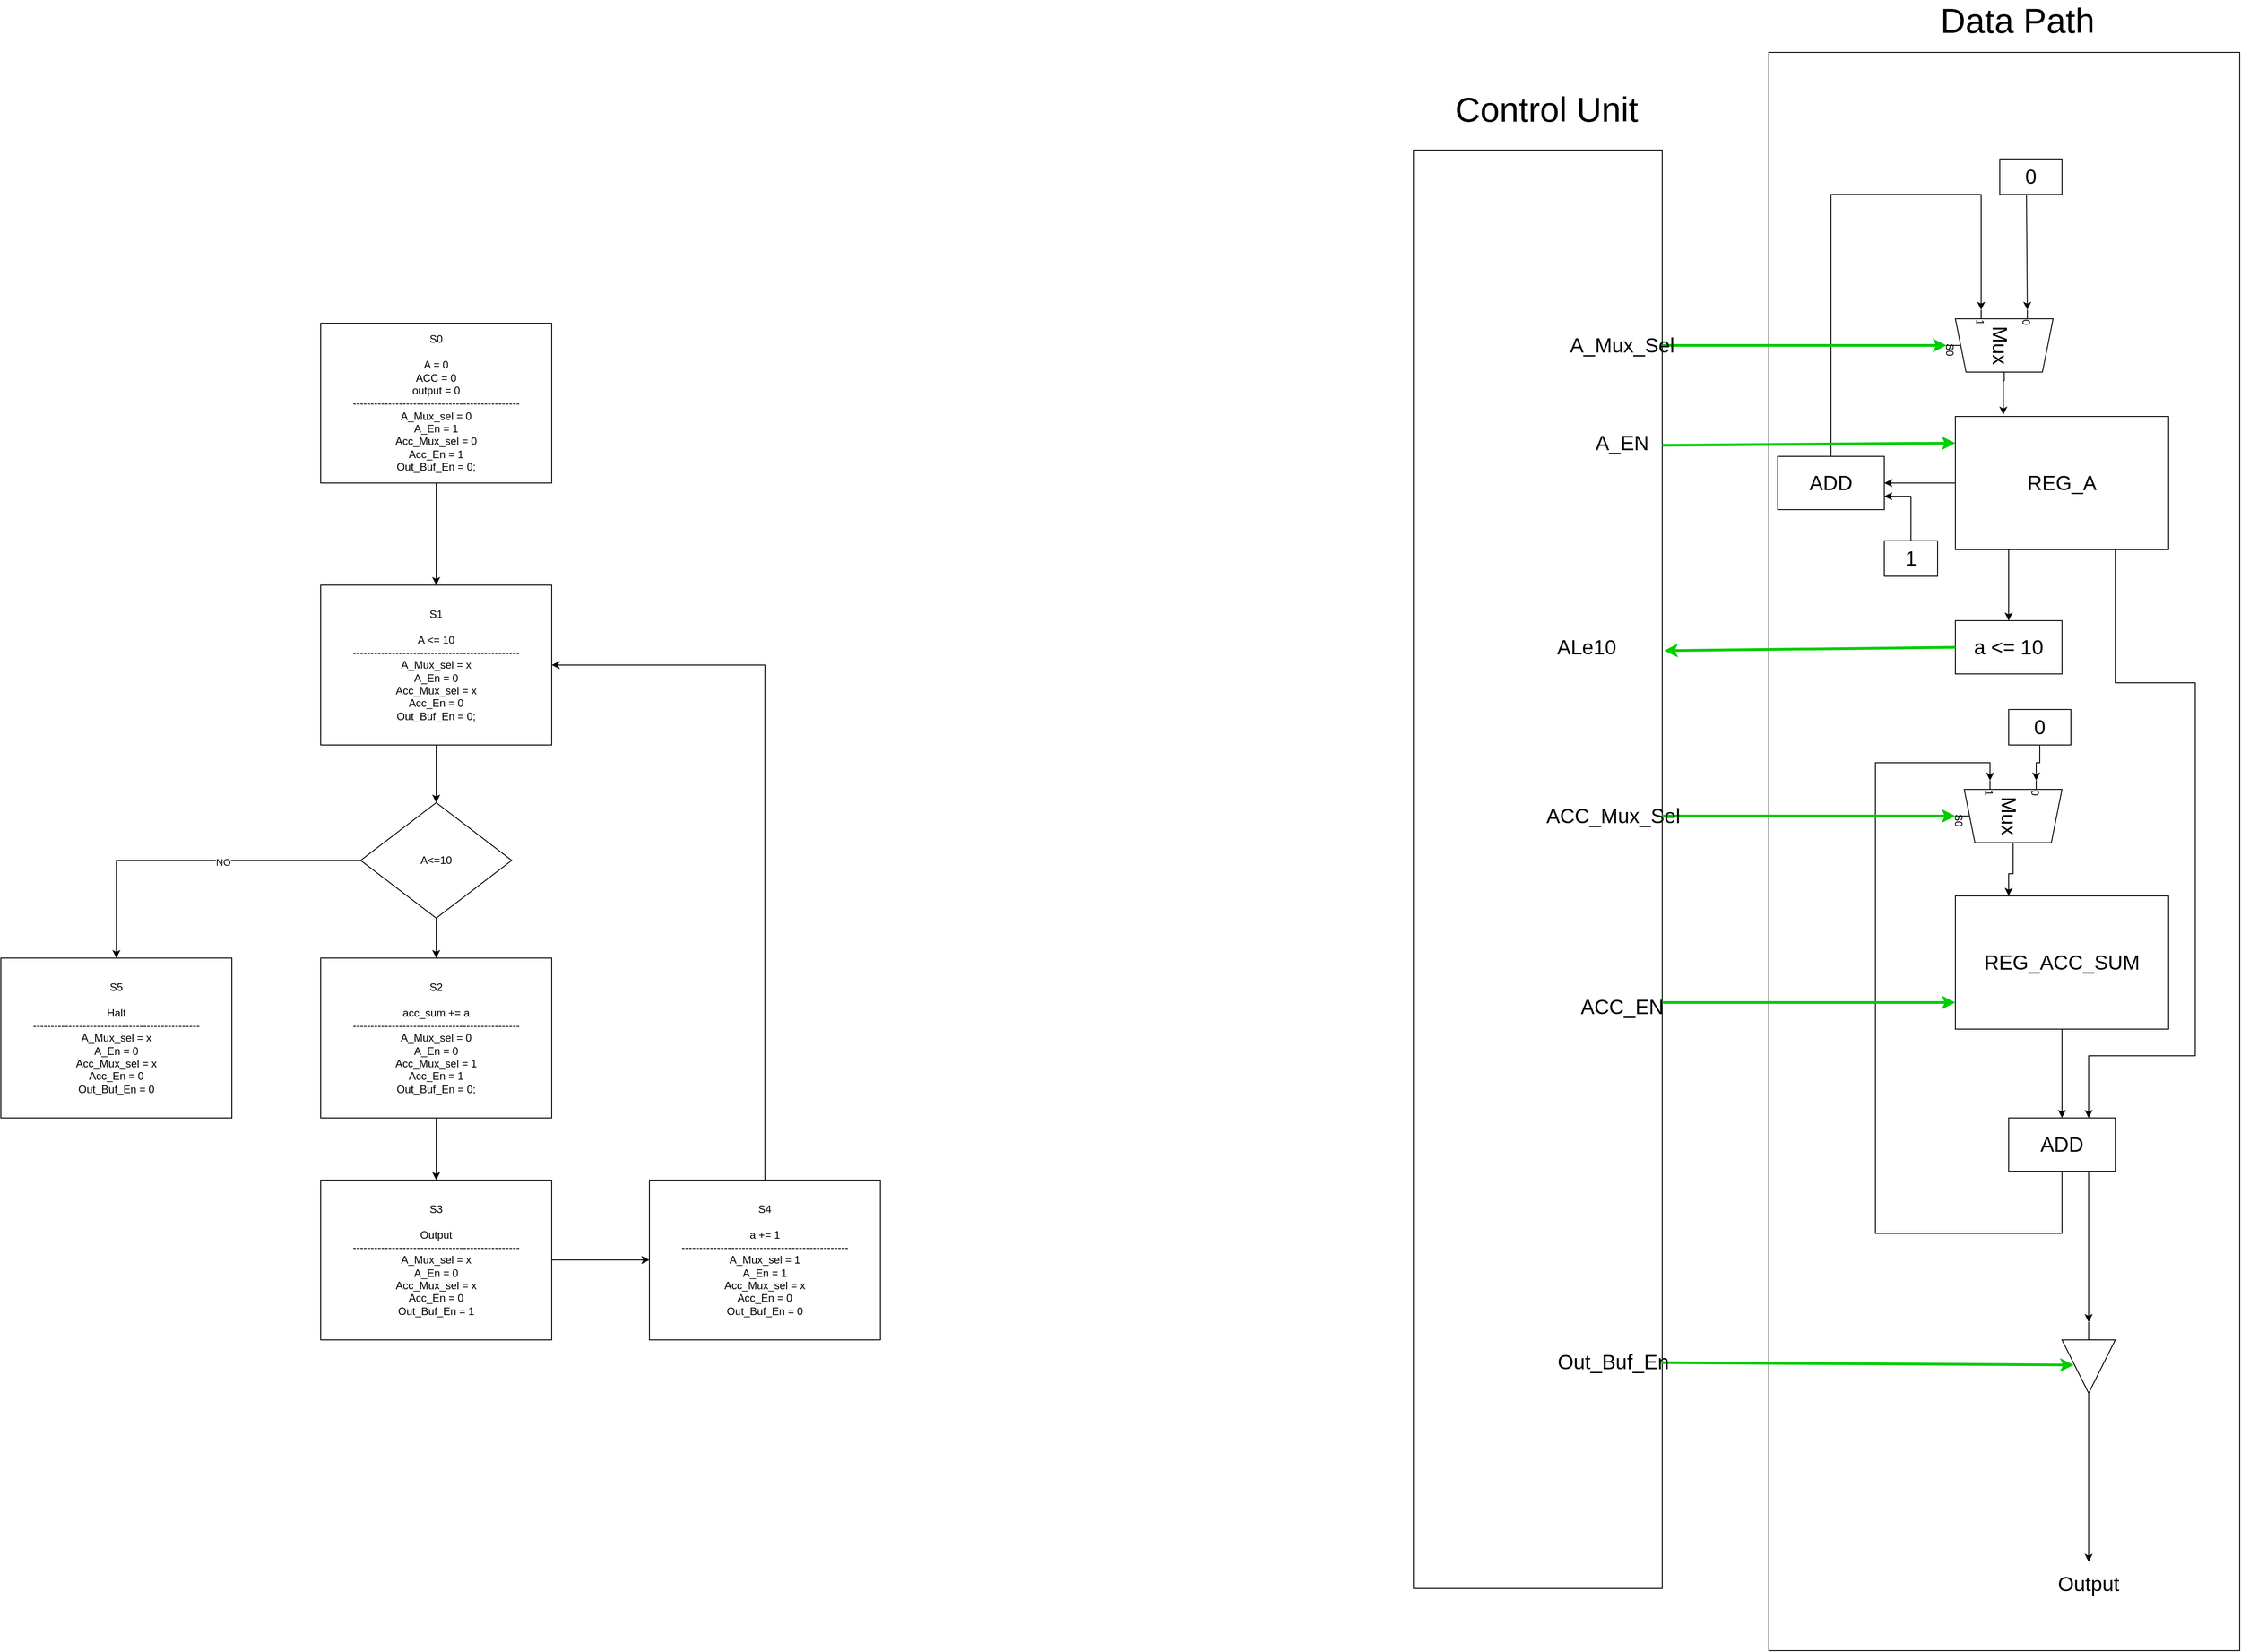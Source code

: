 <mxfile version="27.0.9">
  <diagram name="페이지-1" id="O0-rULYapt9vp_qrFiVh">
    <mxGraphModel dx="5659" dy="3017" grid="1" gridSize="10" guides="1" tooltips="1" connect="1" arrows="1" fold="1" page="1" pageScale="1" pageWidth="827" pageHeight="1169" math="0" shadow="0">
      <root>
        <mxCell id="0" />
        <mxCell id="1" parent="0" />
        <mxCell id="go3CJhWsUJ19LMjRWC7b-69" value="" style="rounded=0;whiteSpace=wrap;html=1;" vertex="1" parent="1">
          <mxGeometry x="-90" y="-340" width="530" height="1800" as="geometry" />
        </mxCell>
        <mxCell id="go3CJhWsUJ19LMjRWC7b-19" style="edgeStyle=orthogonalEdgeStyle;rounded=0;orthogonalLoop=1;jettySize=auto;html=1;exitX=0.5;exitY=1;exitDx=0;exitDy=0;entryX=0.5;entryY=0;entryDx=0;entryDy=0;fontSize=23;" edge="1" parent="1" source="go3CJhWsUJ19LMjRWC7b-1" target="go3CJhWsUJ19LMjRWC7b-18">
          <mxGeometry relative="1" as="geometry" />
        </mxCell>
        <mxCell id="go3CJhWsUJ19LMjRWC7b-1" value="REG_ACC_SUM" style="rounded=0;whiteSpace=wrap;html=1;fontSize=23;" vertex="1" parent="1">
          <mxGeometry x="120" y="610" width="240" height="150" as="geometry" />
        </mxCell>
        <mxCell id="go3CJhWsUJ19LMjRWC7b-21" style="edgeStyle=orthogonalEdgeStyle;rounded=0;orthogonalLoop=1;jettySize=auto;html=1;exitX=0.75;exitY=1;exitDx=0;exitDy=0;entryX=0.75;entryY=0;entryDx=0;entryDy=0;fontSize=23;" edge="1" parent="1" source="go3CJhWsUJ19LMjRWC7b-5" target="go3CJhWsUJ19LMjRWC7b-18">
          <mxGeometry relative="1" as="geometry">
            <Array as="points">
              <mxPoint x="300" y="370" />
              <mxPoint x="390" y="370" />
              <mxPoint x="390" y="790" />
              <mxPoint x="270" y="790" />
            </Array>
          </mxGeometry>
        </mxCell>
        <mxCell id="go3CJhWsUJ19LMjRWC7b-22" style="edgeStyle=orthogonalEdgeStyle;rounded=0;orthogonalLoop=1;jettySize=auto;html=1;exitX=0.25;exitY=1;exitDx=0;exitDy=0;entryX=0.5;entryY=0;entryDx=0;entryDy=0;fontSize=23;" edge="1" parent="1" source="go3CJhWsUJ19LMjRWC7b-5" target="go3CJhWsUJ19LMjRWC7b-11">
          <mxGeometry relative="1" as="geometry" />
        </mxCell>
        <mxCell id="go3CJhWsUJ19LMjRWC7b-24" style="edgeStyle=orthogonalEdgeStyle;rounded=0;orthogonalLoop=1;jettySize=auto;html=1;exitX=0;exitY=0.5;exitDx=0;exitDy=0;entryX=1;entryY=0.5;entryDx=0;entryDy=0;fontSize=23;" edge="1" parent="1" source="go3CJhWsUJ19LMjRWC7b-5" target="go3CJhWsUJ19LMjRWC7b-23">
          <mxGeometry relative="1" as="geometry" />
        </mxCell>
        <mxCell id="go3CJhWsUJ19LMjRWC7b-5" value="REG_A" style="rounded=0;whiteSpace=wrap;html=1;fontSize=23;" vertex="1" parent="1">
          <mxGeometry x="120" y="70" width="240" height="150" as="geometry" />
        </mxCell>
        <mxCell id="go3CJhWsUJ19LMjRWC7b-7" value="Mux" style="shadow=0;dashed=0;align=center;html=1;strokeWidth=1;shape=mxgraph.electrical.abstract.mux2;whiteSpace=wrap;rotation=90;flipH=0;flipV=0;fontSize=23;" vertex="1" parent="1">
          <mxGeometry x="130" y="-70" width="80" height="120" as="geometry" />
        </mxCell>
        <mxCell id="go3CJhWsUJ19LMjRWC7b-8" style="edgeStyle=orthogonalEdgeStyle;rounded=0;orthogonalLoop=1;jettySize=auto;html=1;exitX=1;exitY=0.5;exitDx=0;exitDy=-5;exitPerimeter=0;entryX=0.225;entryY=-0.013;entryDx=0;entryDy=0;entryPerimeter=0;fontSize=23;" edge="1" parent="1" source="go3CJhWsUJ19LMjRWC7b-7" target="go3CJhWsUJ19LMjRWC7b-5">
          <mxGeometry relative="1" as="geometry" />
        </mxCell>
        <mxCell id="go3CJhWsUJ19LMjRWC7b-10" style="edgeStyle=orthogonalEdgeStyle;rounded=0;orthogonalLoop=1;jettySize=auto;html=1;exitX=0.5;exitY=1;exitDx=0;exitDy=0;entryX=0;entryY=0.217;entryDx=0;entryDy=3;entryPerimeter=0;fontSize=23;" edge="1" parent="1" target="go3CJhWsUJ19LMjRWC7b-7">
          <mxGeometry relative="1" as="geometry">
            <mxPoint x="200" y="-180" as="sourcePoint" />
          </mxGeometry>
        </mxCell>
        <mxCell id="go3CJhWsUJ19LMjRWC7b-11" value="a &amp;lt;= 10" style="rounded=0;whiteSpace=wrap;html=1;fontSize=23;" vertex="1" parent="1">
          <mxGeometry x="120" y="300" width="120" height="60" as="geometry" />
        </mxCell>
        <mxCell id="go3CJhWsUJ19LMjRWC7b-37" style="edgeStyle=orthogonalEdgeStyle;rounded=0;orthogonalLoop=1;jettySize=auto;html=1;exitX=0.75;exitY=1;exitDx=0;exitDy=0;entryX=0;entryY=0.5;entryDx=0;entryDy=0;fontSize=23;" edge="1" parent="1" source="go3CJhWsUJ19LMjRWC7b-18" target="go3CJhWsUJ19LMjRWC7b-36">
          <mxGeometry relative="1" as="geometry" />
        </mxCell>
        <mxCell id="go3CJhWsUJ19LMjRWC7b-18" value="ADD" style="rounded=0;whiteSpace=wrap;html=1;fontSize=23;" vertex="1" parent="1">
          <mxGeometry x="180" y="860" width="120" height="60" as="geometry" />
        </mxCell>
        <mxCell id="go3CJhWsUJ19LMjRWC7b-23" value="ADD" style="rounded=0;whiteSpace=wrap;html=1;fontSize=23;" vertex="1" parent="1">
          <mxGeometry x="-80" y="115" width="120" height="60" as="geometry" />
        </mxCell>
        <mxCell id="go3CJhWsUJ19LMjRWC7b-28" style="edgeStyle=orthogonalEdgeStyle;rounded=0;orthogonalLoop=1;jettySize=auto;html=1;entryX=1;entryY=0.75;entryDx=0;entryDy=0;fontSize=23;" edge="1" parent="1" source="go3CJhWsUJ19LMjRWC7b-27" target="go3CJhWsUJ19LMjRWC7b-23">
          <mxGeometry relative="1" as="geometry" />
        </mxCell>
        <mxCell id="go3CJhWsUJ19LMjRWC7b-27" value="1" style="rounded=0;whiteSpace=wrap;html=1;fontSize=23;" vertex="1" parent="1">
          <mxGeometry x="40" y="210" width="60" height="40" as="geometry" />
        </mxCell>
        <mxCell id="go3CJhWsUJ19LMjRWC7b-29" style="edgeStyle=orthogonalEdgeStyle;rounded=0;orthogonalLoop=1;jettySize=auto;html=1;exitX=0.5;exitY=0;exitDx=0;exitDy=0;entryX=0;entryY=0.65;entryDx=0;entryDy=3;entryPerimeter=0;fontSize=23;" edge="1" parent="1" source="go3CJhWsUJ19LMjRWC7b-23" target="go3CJhWsUJ19LMjRWC7b-7">
          <mxGeometry relative="1" as="geometry">
            <Array as="points">
              <mxPoint x="-20" y="-180" />
              <mxPoint x="149" y="-180" />
            </Array>
          </mxGeometry>
        </mxCell>
        <mxCell id="go3CJhWsUJ19LMjRWC7b-31" style="edgeStyle=orthogonalEdgeStyle;rounded=0;orthogonalLoop=1;jettySize=auto;html=1;exitX=1;exitY=0.5;exitDx=0;exitDy=-5;exitPerimeter=0;entryX=0.25;entryY=0;entryDx=0;entryDy=0;fontSize=23;" edge="1" parent="1" source="go3CJhWsUJ19LMjRWC7b-30" target="go3CJhWsUJ19LMjRWC7b-1">
          <mxGeometry relative="1" as="geometry" />
        </mxCell>
        <mxCell id="go3CJhWsUJ19LMjRWC7b-30" value="Mux" style="shadow=0;dashed=0;align=center;html=1;strokeWidth=1;shape=mxgraph.electrical.abstract.mux2;whiteSpace=wrap;rotation=90;flipH=0;flipV=0;fontSize=23;" vertex="1" parent="1">
          <mxGeometry x="140" y="460" width="80" height="120" as="geometry" />
        </mxCell>
        <mxCell id="go3CJhWsUJ19LMjRWC7b-32" value="0" style="rounded=0;whiteSpace=wrap;html=1;fontSize=23;" vertex="1" parent="1">
          <mxGeometry x="170" y="-220" width="70" height="40" as="geometry" />
        </mxCell>
        <mxCell id="go3CJhWsUJ19LMjRWC7b-33" value="0" style="rounded=0;whiteSpace=wrap;html=1;fontSize=23;" vertex="1" parent="1">
          <mxGeometry x="180" y="400" width="70" height="40" as="geometry" />
        </mxCell>
        <mxCell id="go3CJhWsUJ19LMjRWC7b-34" style="edgeStyle=orthogonalEdgeStyle;rounded=0;orthogonalLoop=1;jettySize=auto;html=1;exitX=0.5;exitY=1;exitDx=0;exitDy=0;entryX=0;entryY=0.217;entryDx=0;entryDy=3;entryPerimeter=0;fontSize=23;" edge="1" parent="1" source="go3CJhWsUJ19LMjRWC7b-33" target="go3CJhWsUJ19LMjRWC7b-30">
          <mxGeometry relative="1" as="geometry" />
        </mxCell>
        <mxCell id="go3CJhWsUJ19LMjRWC7b-35" style="edgeStyle=orthogonalEdgeStyle;rounded=0;orthogonalLoop=1;jettySize=auto;html=1;exitX=0.5;exitY=1;exitDx=0;exitDy=0;entryX=0;entryY=0.65;entryDx=0;entryDy=3;entryPerimeter=0;fontSize=23;" edge="1" parent="1" source="go3CJhWsUJ19LMjRWC7b-18" target="go3CJhWsUJ19LMjRWC7b-30">
          <mxGeometry relative="1" as="geometry">
            <Array as="points">
              <mxPoint x="240" y="990" />
              <mxPoint x="30" y="990" />
              <mxPoint x="30" y="460" />
              <mxPoint x="159" y="460" />
            </Array>
          </mxGeometry>
        </mxCell>
        <mxCell id="go3CJhWsUJ19LMjRWC7b-38" style="edgeStyle=orthogonalEdgeStyle;rounded=0;orthogonalLoop=1;jettySize=auto;html=1;exitX=1;exitY=0.5;exitDx=0;exitDy=0;fontSize=23;" edge="1" parent="1" source="go3CJhWsUJ19LMjRWC7b-36">
          <mxGeometry relative="1" as="geometry">
            <mxPoint x="270" y="1360" as="targetPoint" />
          </mxGeometry>
        </mxCell>
        <mxCell id="go3CJhWsUJ19LMjRWC7b-36" value="" style="verticalLabelPosition=bottom;shadow=0;dashed=0;align=center;html=1;verticalAlign=top;shape=mxgraph.electrical.logic_gates.buffer2;rotation=90;fontSize=23;" vertex="1" parent="1">
          <mxGeometry x="220" y="1110" width="100" height="60" as="geometry" />
        </mxCell>
        <mxCell id="go3CJhWsUJ19LMjRWC7b-39" value="Output" style="text;html=1;align=center;verticalAlign=middle;whiteSpace=wrap;rounded=0;fontSize=23;" vertex="1" parent="1">
          <mxGeometry x="240" y="1370" width="60" height="30" as="geometry" />
        </mxCell>
        <mxCell id="go3CJhWsUJ19LMjRWC7b-40" value="" style="rounded=0;whiteSpace=wrap;html=1;fontSize=23;" vertex="1" parent="1">
          <mxGeometry x="-490" y="-230" width="280" height="1620" as="geometry" />
        </mxCell>
        <mxCell id="go3CJhWsUJ19LMjRWC7b-41" value="" style="endArrow=classic;html=1;rounded=0;entryX=0.375;entryY=1;entryDx=10;entryDy=0;entryPerimeter=0;strokeColor=#00CC00;strokeWidth=3;fontSize=23;" edge="1" parent="1" target="go3CJhWsUJ19LMjRWC7b-7">
          <mxGeometry width="50" height="50" relative="1" as="geometry">
            <mxPoint x="-210" y="-10" as="sourcePoint" />
            <mxPoint x="-160" y="-60" as="targetPoint" />
          </mxGeometry>
        </mxCell>
        <mxCell id="go3CJhWsUJ19LMjRWC7b-42" value="" style="endArrow=classic;html=1;rounded=0;entryX=0.375;entryY=1;entryDx=10;entryDy=0;entryPerimeter=0;strokeColor=#00CC00;strokeWidth=3;fontSize=23;" edge="1" parent="1" target="go3CJhWsUJ19LMjRWC7b-30">
          <mxGeometry width="50" height="50" relative="1" as="geometry">
            <mxPoint x="-210" y="520" as="sourcePoint" />
            <mxPoint x="120" y="510" as="targetPoint" />
          </mxGeometry>
        </mxCell>
        <mxCell id="go3CJhWsUJ19LMjRWC7b-43" value="" style="endArrow=classic;html=1;rounded=0;exitX=0.996;exitY=0.843;exitDx=0;exitDy=0;exitPerimeter=0;entryX=0.483;entryY=0.781;entryDx=0;entryDy=0;entryPerimeter=0;strokeColor=#00CC00;strokeWidth=3;fontSize=23;" edge="1" parent="1" source="go3CJhWsUJ19LMjRWC7b-40" target="go3CJhWsUJ19LMjRWC7b-36">
          <mxGeometry width="50" height="50" relative="1" as="geometry">
            <mxPoint x="200" y="1180" as="sourcePoint" />
            <mxPoint x="250" y="1130" as="targetPoint" />
          </mxGeometry>
        </mxCell>
        <mxCell id="go3CJhWsUJ19LMjRWC7b-45" value="" style="endArrow=classic;html=1;rounded=0;entryX=0;entryY=0.8;entryDx=0;entryDy=0;entryPerimeter=0;strokeColor=#00CC00;strokeWidth=3;fontSize=23;" edge="1" parent="1" target="go3CJhWsUJ19LMjRWC7b-1">
          <mxGeometry width="50" height="50" relative="1" as="geometry">
            <mxPoint x="-210" y="730" as="sourcePoint" />
            <mxPoint x="-160" y="680" as="targetPoint" />
          </mxGeometry>
        </mxCell>
        <mxCell id="go3CJhWsUJ19LMjRWC7b-46" value="" style="endArrow=classic;html=1;rounded=0;entryX=0;entryY=0.25;entryDx=0;entryDy=0;strokeColor=#00CC00;strokeWidth=3;fontSize=23;" edge="1" parent="1">
          <mxGeometry width="50" height="50" relative="1" as="geometry">
            <mxPoint x="-210" y="102.5" as="sourcePoint" />
            <mxPoint x="120" y="100" as="targetPoint" />
          </mxGeometry>
        </mxCell>
        <mxCell id="go3CJhWsUJ19LMjRWC7b-47" value="A_Mux_Sel" style="text;html=1;align=center;verticalAlign=middle;whiteSpace=wrap;rounded=0;fontSize=23;" vertex="1" parent="1">
          <mxGeometry x="-290" y="-25" width="70" height="30" as="geometry" />
        </mxCell>
        <mxCell id="go3CJhWsUJ19LMjRWC7b-48" value="ACC_Mux_Sel" style="text;html=1;align=center;verticalAlign=middle;whiteSpace=wrap;rounded=0;fontSize=23;" vertex="1" parent="1">
          <mxGeometry x="-300" y="505" width="70" height="30" as="geometry" />
        </mxCell>
        <mxCell id="go3CJhWsUJ19LMjRWC7b-49" value="A_EN" style="text;html=1;align=center;verticalAlign=middle;whiteSpace=wrap;rounded=0;fontSize=23;" vertex="1" parent="1">
          <mxGeometry x="-290" y="85" width="70" height="30" as="geometry" />
        </mxCell>
        <mxCell id="go3CJhWsUJ19LMjRWC7b-50" value="ACC_EN" style="text;html=1;align=center;verticalAlign=middle;whiteSpace=wrap;rounded=0;fontSize=23;" vertex="1" parent="1">
          <mxGeometry x="-290" y="720" width="70" height="30" as="geometry" />
        </mxCell>
        <mxCell id="go3CJhWsUJ19LMjRWC7b-51" value="Out_Buf_En" style="text;html=1;align=center;verticalAlign=middle;whiteSpace=wrap;rounded=0;fontSize=23;" vertex="1" parent="1">
          <mxGeometry x="-300" y="1120" width="70" height="30" as="geometry" />
        </mxCell>
        <mxCell id="go3CJhWsUJ19LMjRWC7b-52" value="" style="endArrow=classic;html=1;rounded=0;exitX=0;exitY=0.5;exitDx=0;exitDy=0;entryX=1.008;entryY=0.348;entryDx=0;entryDy=0;entryPerimeter=0;strokeColor=#00CC00;strokeWidth=3;" edge="1" parent="1" source="go3CJhWsUJ19LMjRWC7b-11" target="go3CJhWsUJ19LMjRWC7b-40">
          <mxGeometry width="50" height="50" relative="1" as="geometry">
            <mxPoint x="-90" y="320" as="sourcePoint" />
            <mxPoint x="-40" y="270" as="targetPoint" />
          </mxGeometry>
        </mxCell>
        <mxCell id="go3CJhWsUJ19LMjRWC7b-53" value="ALe10" style="text;html=1;align=center;verticalAlign=middle;whiteSpace=wrap;rounded=0;fontSize=23;" vertex="1" parent="1">
          <mxGeometry x="-330" y="315" width="70" height="30" as="geometry" />
        </mxCell>
        <mxCell id="go3CJhWsUJ19LMjRWC7b-57" style="edgeStyle=orthogonalEdgeStyle;rounded=0;orthogonalLoop=1;jettySize=auto;html=1;exitX=0.5;exitY=1;exitDx=0;exitDy=0;entryX=0.5;entryY=0;entryDx=0;entryDy=0;" edge="1" parent="1" source="go3CJhWsUJ19LMjRWC7b-54" target="go3CJhWsUJ19LMjRWC7b-55">
          <mxGeometry relative="1" as="geometry" />
        </mxCell>
        <mxCell id="go3CJhWsUJ19LMjRWC7b-54" value="S0&lt;div&gt;&lt;br&gt;&lt;/div&gt;&lt;div&gt;A = 0&lt;/div&gt;&lt;div&gt;ACC = 0&lt;/div&gt;&lt;div&gt;output = 0&lt;/div&gt;&lt;div&gt;-----------------------------------------------&lt;/div&gt;&lt;div&gt;A_Mux_sel = 0&lt;/div&gt;&lt;div&gt;A_En = 1&lt;/div&gt;&lt;div&gt;Acc_Mux_sel = 0&lt;/div&gt;&lt;div&gt;Acc_En = 1&lt;/div&gt;&lt;div&gt;Out_Buf_En = 0;&lt;/div&gt;" style="rounded=0;whiteSpace=wrap;html=1;" vertex="1" parent="1">
          <mxGeometry x="-1720" y="-35" width="260" height="180" as="geometry" />
        </mxCell>
        <mxCell id="go3CJhWsUJ19LMjRWC7b-58" style="edgeStyle=orthogonalEdgeStyle;rounded=0;orthogonalLoop=1;jettySize=auto;html=1;exitX=0.5;exitY=1;exitDx=0;exitDy=0;entryX=0.5;entryY=0;entryDx=0;entryDy=0;" edge="1" parent="1" source="go3CJhWsUJ19LMjRWC7b-55" target="go3CJhWsUJ19LMjRWC7b-56">
          <mxGeometry relative="1" as="geometry" />
        </mxCell>
        <mxCell id="go3CJhWsUJ19LMjRWC7b-55" value="S1&lt;div&gt;&lt;br&gt;&lt;/div&gt;&lt;div&gt;A &amp;lt;= 10&lt;/div&gt;&lt;div&gt;-----------------------------------------------&lt;/div&gt;&lt;div&gt;A_Mux_sel = x&lt;/div&gt;&lt;div&gt;A_En = 0&lt;/div&gt;&lt;div&gt;Acc_Mux_sel = x&lt;/div&gt;&lt;div&gt;Acc_En = 0&lt;/div&gt;&lt;div&gt;Out_Buf_En = 0;&lt;/div&gt;" style="rounded=0;whiteSpace=wrap;html=1;" vertex="1" parent="1">
          <mxGeometry x="-1720" y="260" width="260" height="180" as="geometry" />
        </mxCell>
        <mxCell id="go3CJhWsUJ19LMjRWC7b-60" style="edgeStyle=orthogonalEdgeStyle;rounded=0;orthogonalLoop=1;jettySize=auto;html=1;exitX=0;exitY=0.5;exitDx=0;exitDy=0;entryX=0.5;entryY=0;entryDx=0;entryDy=0;" edge="1" parent="1" source="go3CJhWsUJ19LMjRWC7b-56" target="go3CJhWsUJ19LMjRWC7b-59">
          <mxGeometry relative="1" as="geometry" />
        </mxCell>
        <mxCell id="go3CJhWsUJ19LMjRWC7b-61" value="NO" style="edgeLabel;html=1;align=center;verticalAlign=middle;resizable=0;points=[];" vertex="1" connectable="0" parent="go3CJhWsUJ19LMjRWC7b-60">
          <mxGeometry x="-0.192" y="2" relative="1" as="geometry">
            <mxPoint as="offset" />
          </mxGeometry>
        </mxCell>
        <mxCell id="go3CJhWsUJ19LMjRWC7b-63" style="edgeStyle=orthogonalEdgeStyle;rounded=0;orthogonalLoop=1;jettySize=auto;html=1;exitX=0.5;exitY=1;exitDx=0;exitDy=0;entryX=0.5;entryY=0;entryDx=0;entryDy=0;" edge="1" parent="1" source="go3CJhWsUJ19LMjRWC7b-56" target="go3CJhWsUJ19LMjRWC7b-62">
          <mxGeometry relative="1" as="geometry" />
        </mxCell>
        <mxCell id="go3CJhWsUJ19LMjRWC7b-56" value="A&amp;lt;=10" style="rhombus;whiteSpace=wrap;html=1;" vertex="1" parent="1">
          <mxGeometry x="-1675" y="505" width="170" height="130" as="geometry" />
        </mxCell>
        <mxCell id="go3CJhWsUJ19LMjRWC7b-59" value="S5&lt;div&gt;&lt;br&gt;&lt;div&gt;Halt&lt;/div&gt;&lt;div&gt;-----------------------------------------------&lt;/div&gt;&lt;div&gt;A_Mux_sel = x&lt;/div&gt;&lt;div&gt;A_En = 0&lt;/div&gt;&lt;div&gt;Acc_Mux_sel = x&lt;/div&gt;&lt;div&gt;Acc_En = 0&lt;/div&gt;&lt;div&gt;Out_Buf_En = 0&lt;/div&gt;&lt;/div&gt;" style="rounded=0;whiteSpace=wrap;html=1;" vertex="1" parent="1">
          <mxGeometry x="-2080" y="680" width="260" height="180" as="geometry" />
        </mxCell>
        <mxCell id="go3CJhWsUJ19LMjRWC7b-66" style="edgeStyle=orthogonalEdgeStyle;rounded=0;orthogonalLoop=1;jettySize=auto;html=1;exitX=0.5;exitY=1;exitDx=0;exitDy=0;entryX=0.5;entryY=0;entryDx=0;entryDy=0;" edge="1" parent="1" source="go3CJhWsUJ19LMjRWC7b-62" target="go3CJhWsUJ19LMjRWC7b-64">
          <mxGeometry relative="1" as="geometry" />
        </mxCell>
        <mxCell id="go3CJhWsUJ19LMjRWC7b-62" value="S2&lt;div&gt;&lt;br&gt;&lt;/div&gt;&lt;div&gt;acc_sum += a&lt;/div&gt;&lt;div&gt;-----------------------------------------------&lt;/div&gt;&lt;div&gt;A_Mux_sel = 0&lt;/div&gt;&lt;div&gt;A_En = 0&lt;/div&gt;&lt;div&gt;Acc_Mux_sel = 1&lt;/div&gt;&lt;div&gt;Acc_En = 1&lt;/div&gt;&lt;div&gt;Out_Buf_En = 0;&lt;/div&gt;" style="rounded=0;whiteSpace=wrap;html=1;" vertex="1" parent="1">
          <mxGeometry x="-1720" y="680" width="260" height="180" as="geometry" />
        </mxCell>
        <mxCell id="go3CJhWsUJ19LMjRWC7b-67" style="edgeStyle=orthogonalEdgeStyle;rounded=0;orthogonalLoop=1;jettySize=auto;html=1;exitX=1;exitY=0.5;exitDx=0;exitDy=0;entryX=0;entryY=0.5;entryDx=0;entryDy=0;" edge="1" parent="1" source="go3CJhWsUJ19LMjRWC7b-64" target="go3CJhWsUJ19LMjRWC7b-65">
          <mxGeometry relative="1" as="geometry" />
        </mxCell>
        <mxCell id="go3CJhWsUJ19LMjRWC7b-64" value="S3&lt;div&gt;&lt;br&gt;&lt;div&gt;Output&lt;/div&gt;&lt;div&gt;-----------------------------------------------&lt;/div&gt;&lt;div&gt;A_Mux_sel = x&lt;/div&gt;&lt;div&gt;A_En = 0&lt;/div&gt;&lt;div&gt;Acc_Mux_sel = x&lt;/div&gt;&lt;div&gt;Acc_En = 0&lt;/div&gt;&lt;div&gt;Out_Buf_En = 1&lt;/div&gt;&lt;/div&gt;" style="rounded=0;whiteSpace=wrap;html=1;" vertex="1" parent="1">
          <mxGeometry x="-1720" y="930" width="260" height="180" as="geometry" />
        </mxCell>
        <mxCell id="go3CJhWsUJ19LMjRWC7b-68" style="edgeStyle=orthogonalEdgeStyle;rounded=0;orthogonalLoop=1;jettySize=auto;html=1;exitX=0.5;exitY=0;exitDx=0;exitDy=0;entryX=1;entryY=0.5;entryDx=0;entryDy=0;" edge="1" parent="1" source="go3CJhWsUJ19LMjRWC7b-65" target="go3CJhWsUJ19LMjRWC7b-55">
          <mxGeometry relative="1" as="geometry" />
        </mxCell>
        <mxCell id="go3CJhWsUJ19LMjRWC7b-65" value="S4&lt;div&gt;&lt;br&gt;&lt;div&gt;a += 1&lt;/div&gt;&lt;div&gt;-----------------------------------------------&lt;/div&gt;&lt;div&gt;A_Mux_sel = 1&lt;/div&gt;&lt;div&gt;A_En = 1&lt;/div&gt;&lt;div&gt;Acc_Mux_sel = x&lt;/div&gt;&lt;div&gt;Acc_En = 0&lt;/div&gt;&lt;div&gt;Out_Buf_En = 0&lt;/div&gt;&lt;/div&gt;" style="rounded=0;whiteSpace=wrap;html=1;" vertex="1" parent="1">
          <mxGeometry x="-1350" y="930" width="260" height="180" as="geometry" />
        </mxCell>
        <mxCell id="go3CJhWsUJ19LMjRWC7b-70" value="&lt;font style=&quot;font-size: 39px;&quot;&gt;Data Path&lt;/font&gt;" style="text;html=1;align=center;verticalAlign=middle;whiteSpace=wrap;rounded=0;" vertex="1" parent="1">
          <mxGeometry x="90" y="-390" width="200" height="30" as="geometry" />
        </mxCell>
        <mxCell id="go3CJhWsUJ19LMjRWC7b-71" value="&lt;font style=&quot;font-size: 39px;&quot;&gt;Control Unit&lt;/font&gt;" style="text;html=1;align=center;verticalAlign=middle;whiteSpace=wrap;rounded=0;" vertex="1" parent="1">
          <mxGeometry x="-470" y="-290" width="260" height="30" as="geometry" />
        </mxCell>
      </root>
    </mxGraphModel>
  </diagram>
</mxfile>
